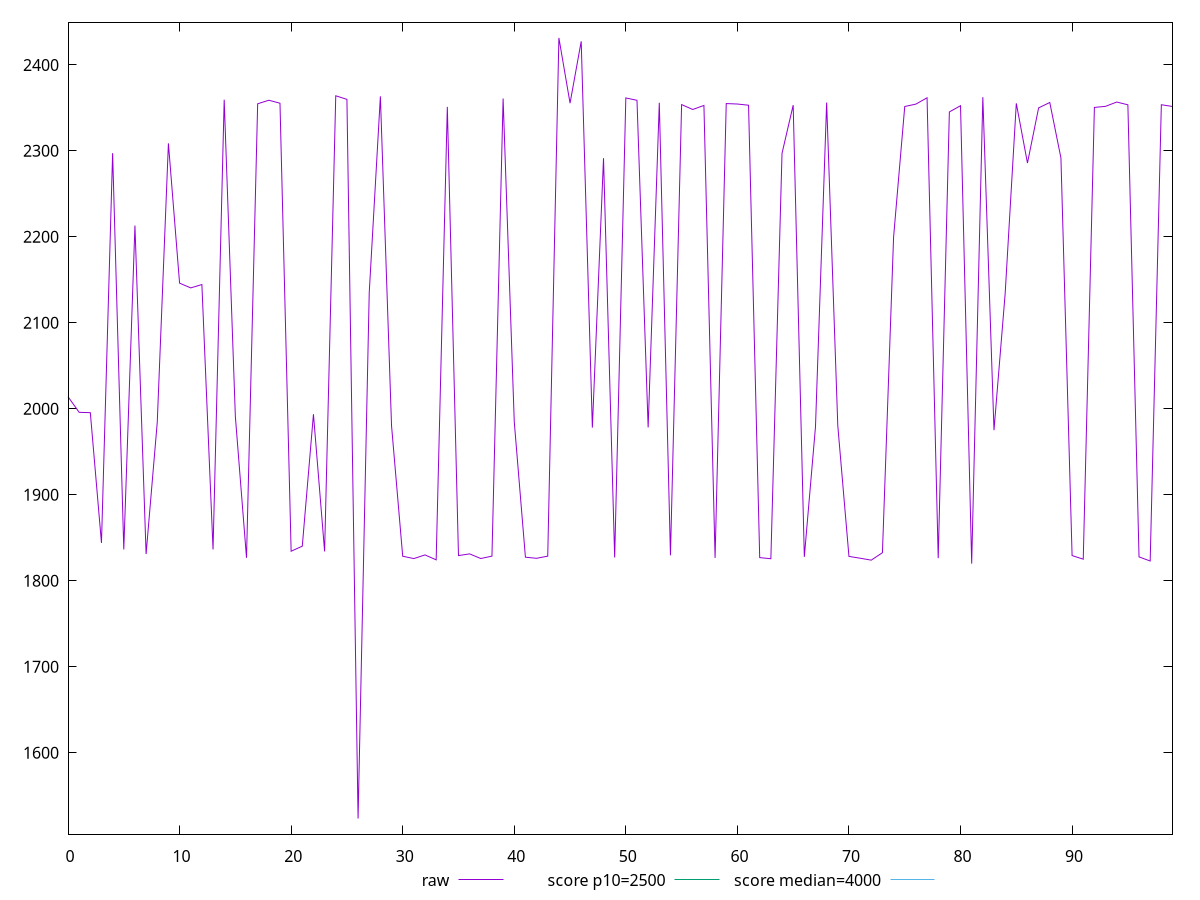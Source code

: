 reset

$raw <<EOF
0 2014.0945000000002
1 1995.9012000000002
2 1995.5100000000002
3 1843.9853999999998
4 2297.3498
5 1836.4176000000002
6 2213.13225
7 1831.0704
8 1984.2725999999998
9 2308.6935
10 2146.1728000000003
11 2140.6168
12 2144.5184000000004
13 1836.3900000000003
14 2359.5397
15 1991.1389999999997
16 1826.7498
17 2354.7245000000003
18 2358.8779999999997
19 2355.4018
20 1834.3506000000002
21 1840.2540000000001
22 1993.6771999999996
23 1834.1099999999997
24 2364.0513499999997
25 2359.90825
26 1523.48
27 2134.9264000000003
28 2363.4123999999997
29 1980.2922000000003
30 1828.5389999999998
31 1825.8119999999997
32 1830.0708
33 1824.3354000000002
34 2351.1638000000003
35 1829.2980000000002
36 1831.2569999999998
37 1825.8653999999997
38 1828.6439999999998
39 2360.8912499999997
40 1984.8960000000002
41 1827.4128
42 1826.1180000000002
43 1828.6338
44 2431.369
45 2355.4875
46 2427.391
47 1978.1028000000001
48 2291.4351
49 1826.9982000000002
50 2361.5495
51 2358.8097500000003
52 1978.3001999999997
53 2355.9907000000003
54 1829.6280000000002
55 2353.8301
56 2348.1140000000005
57 2352.8264999999997
58 1826.5715999999998
59 2355.0105
60 2354.4775
61 2353.08195
62 1826.94
63 1825.6344000000001
64 2297.0384
65 2353.16125
66 1827.8148
67 1979.1180000000002
68 2356.15775
69 1980.174
70 1828.3439999999998
71 1826.2403999999997
72 1823.9778000000001
73 1832.652
74 2199.5505000000003
75 2351.585
76 2354.3819500000004
77 2361.7204500000003
78 1826.2608
79 2345.2735000000002
80 2352.5262
81 1819.9224000000002
82 2362.4354999999996
83 1975.1616000000001
84 2133.744
85 2355.2574999999997
86 2285.8658999999993
87 2349.98535
88 2356.2641000000003
89 2291.7033
90 1829.304
91 1825.1124000000002
92 2350.51965
93 2351.7799999999997
94 2356.7902000000004
95 2353.5759499999995
96 1827.774
97 1822.9926
98 2353.6455
99 2351.6194499999997
EOF

set key outside below
set xrange [0:99]
set yrange [1505.32222:2449.52678]
set trange [1505.32222:2449.52678]
set terminal svg size 640, 500 enhanced background rgb 'white'
set output "reports/report_00032_2021-02-25T10-28-15.087Z/largest-contentful-paint/samples/card/raw/values.svg"

plot $raw title "raw" with line, \
     2500 title "score p10=2500", \
     4000 title "score median=4000"

reset
